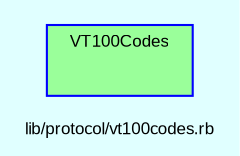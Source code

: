 digraph TopLevel {
    compound = true
    bgcolor = lightcyan1
    fontname = Arial
    fontsize = 8
    label = "lib/protocol/vt100codes.rb"
    node [
        fontname = Arial,
        fontsize = 8,
        color = black
    ]

    subgraph cluster_VT100Codes {
        fillcolor = palegreen1
        URL = "classes/VT100Codes.html"
        fontname = Arial
        color = blue
        label = "VT100Codes"
        style = filled
        VT100Codes [
            shape = plaintext,
            height = 0.01,
            width = 0.75,
            label = ""
        ]

    }

}

